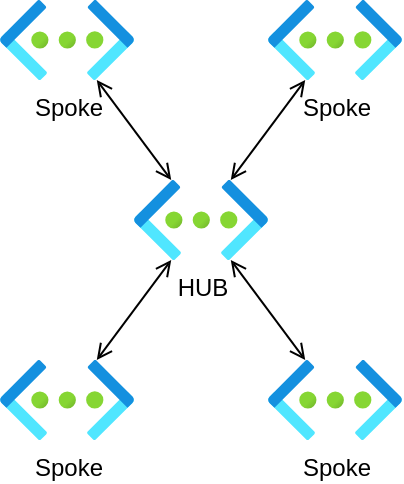 <mxfile>
    <diagram id="IJhXp8pnZIbwpZMS9M5q" name="Page-1">
        <mxGraphModel dx="978" dy="511" grid="1" gridSize="10" guides="1" tooltips="1" connect="1" arrows="1" fold="1" page="1" pageScale="1" pageWidth="827" pageHeight="1169" math="0" shadow="0">
            <root>
                <mxCell id="0"/>
                <mxCell id="1" parent="0"/>
                <mxCell id="2" value="HUB" style="image;aspect=fixed;html=1;points=[];align=center;fontSize=12;image=img/lib/azure2/networking/Virtual_Networks.svg;" vertex="1" parent="1">
                    <mxGeometry x="67" y="90" width="67" height="40" as="geometry"/>
                </mxCell>
                <mxCell id="7" style="edgeStyle=none;html=1;startArrow=open;startFill=0;endArrow=open;endFill=0;" edge="1" parent="1" source="3" target="2">
                    <mxGeometry relative="1" as="geometry"/>
                </mxCell>
                <mxCell id="3" value="Spoke" style="image;aspect=fixed;html=1;points=[];align=center;fontSize=12;image=img/lib/azure2/networking/Virtual_Networks.svg;" vertex="1" parent="1">
                    <mxGeometry y="180" width="67" height="40" as="geometry"/>
                </mxCell>
                <mxCell id="4" value="Spoke" style="image;aspect=fixed;html=1;points=[];align=center;fontSize=12;image=img/lib/azure2/networking/Virtual_Networks.svg;" vertex="1" parent="1">
                    <mxGeometry x="134" y="180" width="67" height="40" as="geometry"/>
                </mxCell>
                <mxCell id="5" value="Spoke" style="image;aspect=fixed;html=1;points=[];align=center;fontSize=12;image=img/lib/azure2/networking/Virtual_Networks.svg;" vertex="1" parent="1">
                    <mxGeometry width="67" height="40" as="geometry"/>
                </mxCell>
                <mxCell id="6" value="Spoke" style="image;aspect=fixed;html=1;points=[];align=center;fontSize=12;image=img/lib/azure2/networking/Virtual_Networks.svg;" vertex="1" parent="1">
                    <mxGeometry x="134" width="67" height="40" as="geometry"/>
                </mxCell>
                <mxCell id="8" style="edgeStyle=none;html=1;startArrow=open;startFill=0;endArrow=open;endFill=0;" edge="1" parent="1" source="4" target="2">
                    <mxGeometry relative="1" as="geometry"/>
                </mxCell>
                <mxCell id="9" style="edgeStyle=none;html=1;endArrow=open;endFill=0;startArrow=open;startFill=0;" edge="1" parent="1" source="5" target="2">
                    <mxGeometry relative="1" as="geometry"/>
                </mxCell>
                <mxCell id="10" style="edgeStyle=none;html=1;startArrow=open;startFill=0;endArrow=open;endFill=0;" edge="1" parent="1" source="6" target="2">
                    <mxGeometry relative="1" as="geometry"/>
                </mxCell>
            </root>
        </mxGraphModel>
    </diagram>
</mxfile>